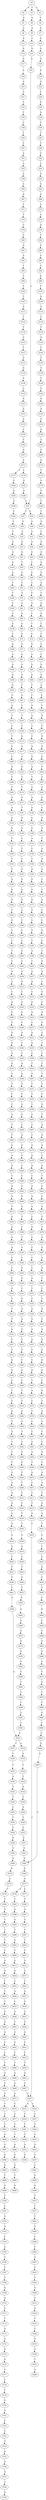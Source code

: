 strict digraph  {
	S0 -> S1 [ label = C ];
	S0 -> S2 [ label = G ];
	S0 -> S3 [ label = T ];
	S1 -> S4 [ label = T ];
	S2 -> S5 [ label = A ];
	S3 -> S6 [ label = G ];
	S4 -> S7 [ label = A ];
	S5 -> S8 [ label = A ];
	S6 -> S9 [ label = A ];
	S7 -> S10 [ label = A ];
	S8 -> S11 [ label = A ];
	S9 -> S12 [ label = C ];
	S10 -> S13 [ label = A ];
	S11 -> S14 [ label = A ];
	S12 -> S15 [ label = G ];
	S13 -> S16 [ label = A ];
	S14 -> S17 [ label = G ];
	S15 -> S18 [ label = A ];
	S16 -> S19 [ label = A ];
	S17 -> S20 [ label = A ];
	S18 -> S21 [ label = C ];
	S19 -> S22 [ label = A ];
	S20 -> S23 [ label = A ];
	S21 -> S24 [ label = G ];
	S21 -> S25 [ label = C ];
	S22 -> S26 [ label = C ];
	S23 -> S27 [ label = C ];
	S24 -> S28 [ label = A ];
	S25 -> S29 [ label = G ];
	S26 -> S30 [ label = G ];
	S27 -> S31 [ label = T ];
	S28 -> S32 [ label = A ];
	S29 -> S33 [ label = A ];
	S30 -> S34 [ label = A ];
	S31 -> S35 [ label = T ];
	S32 -> S36 [ label = A ];
	S33 -> S37 [ label = A ];
	S34 -> S38 [ label = C ];
	S35 -> S39 [ label = C ];
	S36 -> S40 [ label = G ];
	S37 -> S41 [ label = G ];
	S38 -> S42 [ label = T ];
	S39 -> S43 [ label = T ];
	S40 -> S44 [ label = C ];
	S41 -> S45 [ label = T ];
	S42 -> S46 [ label = T ];
	S43 -> S47 [ label = C ];
	S44 -> S48 [ label = C ];
	S45 -> S49 [ label = C ];
	S46 -> S50 [ label = C ];
	S47 -> S51 [ label = A ];
	S48 -> S52 [ label = C ];
	S49 -> S53 [ label = C ];
	S50 -> S54 [ label = C ];
	S51 -> S55 [ label = A ];
	S52 -> S56 [ label = C ];
	S53 -> S57 [ label = A ];
	S54 -> S58 [ label = A ];
	S55 -> S59 [ label = A ];
	S56 -> S60 [ label = A ];
	S57 -> S61 [ label = A ];
	S58 -> S62 [ label = A ];
	S59 -> S63 [ label = A ];
	S60 -> S64 [ label = T ];
	S61 -> S65 [ label = A ];
	S62 -> S66 [ label = G ];
	S63 -> S67 [ label = A ];
	S64 -> S68 [ label = T ];
	S65 -> S69 [ label = A ];
	S66 -> S70 [ label = A ];
	S67 -> S71 [ label = T ];
	S68 -> S72 [ label = C ];
	S69 -> S73 [ label = G ];
	S70 -> S74 [ label = A ];
	S71 -> S75 [ label = T ];
	S72 -> S76 [ label = G ];
	S73 -> S77 [ label = G ];
	S74 -> S78 [ label = G ];
	S75 -> S79 [ label = C ];
	S76 -> S80 [ label = A ];
	S77 -> S81 [ label = A ];
	S78 -> S82 [ label = T ];
	S79 -> S83 [ label = C ];
	S80 -> S84 [ label = A ];
	S81 -> S85 [ label = G ];
	S82 -> S86 [ label = C ];
	S83 -> S87 [ label = G ];
	S84 -> S88 [ label = A ];
	S85 -> S89 [ label = G ];
	S86 -> S90 [ label = C ];
	S87 -> S91 [ label = A ];
	S88 -> S92 [ label = T ];
	S89 -> S93 [ label = T ];
	S90 -> S94 [ label = C ];
	S91 -> S95 [ label = T ];
	S92 -> S96 [ label = T ];
	S93 -> S97 [ label = A ];
	S94 -> S98 [ label = G ];
	S95 -> S99 [ label = T ];
	S96 -> S100 [ label = G ];
	S97 -> S101 [ label = C ];
	S98 -> S102 [ label = T ];
	S99 -> S103 [ label = T ];
	S100 -> S104 [ label = A ];
	S101 -> S105 [ label = T ];
	S102 -> S106 [ label = A ];
	S103 -> S107 [ label = T ];
	S104 -> S108 [ label = C ];
	S105 -> S109 [ label = C ];
	S106 -> S110 [ label = A ];
	S107 -> S111 [ label = A ];
	S108 -> S112 [ label = C ];
	S109 -> S113 [ label = A ];
	S110 -> S114 [ label = C ];
	S111 -> S115 [ label = T ];
	S112 -> S116 [ label = A ];
	S113 -> S117 [ label = A ];
	S114 -> S118 [ label = T ];
	S115 -> S119 [ label = T ];
	S116 -> S120 [ label = A ];
	S117 -> S121 [ label = A ];
	S118 -> S122 [ label = G ];
	S119 -> S123 [ label = C ];
	S120 -> S124 [ label = A ];
	S121 -> S125 [ label = G ];
	S122 -> S126 [ label = T ];
	S123 -> S127 [ label = T ];
	S124 -> S128 [ label = T ];
	S125 -> S129 [ label = T ];
	S126 -> S130 [ label = T ];
	S127 -> S131 [ label = C ];
	S128 -> S132 [ label = A ];
	S129 -> S133 [ label = T ];
	S130 -> S134 [ label = T ];
	S131 -> S135 [ label = G ];
	S132 -> S136 [ label = A ];
	S133 -> S137 [ label = G ];
	S134 -> S138 [ label = T ];
	S135 -> S139 [ label = A ];
	S136 -> S140 [ label = G ];
	S137 -> S141 [ label = T ];
	S138 -> S142 [ label = C ];
	S139 -> S143 [ label = C ];
	S140 -> S144 [ label = C ];
	S141 -> S145 [ label = A ];
	S142 -> S146 [ label = G ];
	S143 -> S147 [ label = G ];
	S144 -> S148 [ label = C ];
	S145 -> S149 [ label = A ];
	S146 -> S150 [ label = A ];
	S147 -> S151 [ label = A ];
	S148 -> S152 [ label = A ];
	S149 -> S153 [ label = C ];
	S150 -> S154 [ label = C ];
	S151 -> S155 [ label = A ];
	S152 -> S156 [ label = C ];
	S153 -> S157 [ label = T ];
	S154 -> S158 [ label = A ];
	S155 -> S159 [ label = C ];
	S156 -> S160 [ label = T ];
	S157 -> S161 [ label = C ];
	S158 -> S162 [ label = C ];
	S159 -> S163 [ label = C ];
	S160 -> S164 [ label = A ];
	S161 -> S165 [ label = A ];
	S162 -> S166 [ label = G ];
	S163 -> S167 [ label = G ];
	S164 -> S168 [ label = G ];
	S165 -> S169 [ label = G ];
	S166 -> S170 [ label = G ];
	S167 -> S171 [ label = A ];
	S168 -> S172 [ label = A ];
	S169 -> S173 [ label = A ];
	S170 -> S174 [ label = T ];
	S171 -> S175 [ label = T ];
	S171 -> S176 [ label = C ];
	S172 -> S177 [ label = G ];
	S173 -> S178 [ label = G ];
	S174 -> S179 [ label = A ];
	S175 -> S180 [ label = A ];
	S176 -> S181 [ label = G ];
	S177 -> S182 [ label = G ];
	S178 -> S183 [ label = A ];
	S179 -> S184 [ label = G ];
	S180 -> S185 [ label = A ];
	S181 -> S186 [ label = A ];
	S182 -> S187 [ label = C ];
	S183 -> S188 [ label = C ];
	S184 -> S189 [ label = C ];
	S185 -> S190 [ label = A ];
	S186 -> S21 [ label = C ];
	S187 -> S191 [ label = T ];
	S188 -> S192 [ label = C ];
	S189 -> S193 [ label = T ];
	S190 -> S194 [ label = C ];
	S191 -> S195 [ label = T ];
	S192 -> S196 [ label = C ];
	S193 -> S197 [ label = A ];
	S194 -> S198 [ label = C ];
	S195 -> S199 [ label = A ];
	S196 -> S200 [ label = G ];
	S197 -> S201 [ label = C ];
	S198 -> S202 [ label = T ];
	S199 -> S203 [ label = T ];
	S200 -> S204 [ label = C ];
	S201 -> S205 [ label = G ];
	S202 -> S206 [ label = G ];
	S203 -> S207 [ label = A ];
	S204 -> S208 [ label = G ];
	S205 -> S209 [ label = G ];
	S206 -> S210 [ label = A ];
	S207 -> S211 [ label = A ];
	S208 -> S212 [ label = G ];
	S209 -> S213 [ label = A ];
	S210 -> S214 [ label = A ];
	S211 -> S215 [ label = C ];
	S212 -> S216 [ label = C ];
	S213 -> S217 [ label = A ];
	S214 -> S218 [ label = A ];
	S215 -> S219 [ label = G ];
	S216 -> S220 [ label = A ];
	S217 -> S221 [ label = A ];
	S218 -> S222 [ label = C ];
	S219 -> S223 [ label = A ];
	S220 -> S224 [ label = G ];
	S221 -> S225 [ label = C ];
	S222 -> S226 [ label = T ];
	S223 -> S227 [ label = C ];
	S224 -> S228 [ label = T ];
	S225 -> S229 [ label = G ];
	S226 -> S230 [ label = T ];
	S227 -> S231 [ label = A ];
	S228 -> S232 [ label = G ];
	S229 -> S233 [ label = A ];
	S230 -> S234 [ label = C ];
	S231 -> S235 [ label = A ];
	S232 -> S236 [ label = T ];
	S233 -> S237 [ label = C ];
	S234 -> S238 [ label = G ];
	S235 -> S239 [ label = C ];
	S236 -> S240 [ label = C ];
	S237 -> S241 [ label = C ];
	S238 -> S242 [ label = T ];
	S239 -> S243 [ label = T ];
	S240 -> S244 [ label = G ];
	S241 -> S245 [ label = A ];
	S242 -> S246 [ label = A ];
	S243 -> S247 [ label = A ];
	S244 -> S248 [ label = A ];
	S245 -> S249 [ label = C ];
	S246 -> S250 [ label = A ];
	S247 -> S251 [ label = T ];
	S248 -> S252 [ label = A ];
	S249 -> S253 [ label = G ];
	S250 -> S254 [ label = A ];
	S251 -> S255 [ label = T ];
	S252 -> S256 [ label = C ];
	S253 -> S257 [ label = A ];
	S254 -> S258 [ label = A ];
	S255 -> S259 [ label = T ];
	S256 -> S260 [ label = A ];
	S257 -> S261 [ label = C ];
	S258 -> S262 [ label = G ];
	S259 -> S263 [ label = C ];
	S260 -> S264 [ label = A ];
	S261 -> S265 [ label = C ];
	S262 -> S266 [ label = C ];
	S263 -> S267 [ label = C ];
	S264 -> S268 [ label = C ];
	S265 -> S269 [ label = T ];
	S266 -> S270 [ label = C ];
	S267 -> S271 [ label = C ];
	S268 -> S272 [ label = A ];
	S269 -> S273 [ label = G ];
	S270 -> S274 [ label = T ];
	S271 -> S275 [ label = A ];
	S272 -> S276 [ label = C ];
	S273 -> S277 [ label = C ];
	S274 -> S278 [ label = C ];
	S275 -> S279 [ label = A ];
	S276 -> S280 [ label = C ];
	S277 -> S281 [ label = G ];
	S278 -> S282 [ label = T ];
	S279 -> S283 [ label = A ];
	S280 -> S284 [ label = C ];
	S281 -> S285 [ label = G ];
	S282 -> S286 [ label = C ];
	S283 -> S287 [ label = C ];
	S284 -> S288 [ label = C ];
	S285 -> S289 [ label = C ];
	S286 -> S290 [ label = C ];
	S287 -> S291 [ label = A ];
	S288 -> S292 [ label = C ];
	S289 -> S293 [ label = C ];
	S290 -> S294 [ label = A ];
	S291 -> S295 [ label = A ];
	S292 -> S296 [ label = G ];
	S293 -> S297 [ label = C ];
	S294 -> S298 [ label = T ];
	S295 -> S299 [ label = G ];
	S296 -> S300 [ label = A ];
	S297 -> S301 [ label = C ];
	S298 -> S302 [ label = T ];
	S299 -> S303 [ label = C ];
	S300 -> S304 [ label = T ];
	S301 -> S305 [ label = C ];
	S302 -> S306 [ label = G ];
	S303 -> S307 [ label = G ];
	S304 -> S308 [ label = C ];
	S305 -> S309 [ label = C ];
	S306 -> S310 [ label = A ];
	S307 -> S311 [ label = C ];
	S308 -> S312 [ label = T ];
	S309 -> S313 [ label = G ];
	S310 -> S314 [ label = A ];
	S311 -> S315 [ label = C ];
	S312 -> S316 [ label = C ];
	S313 -> S317 [ label = A ];
	S314 -> S318 [ label = G ];
	S315 -> S319 [ label = C ];
	S316 -> S320 [ label = C ];
	S317 -> S321 [ label = C ];
	S318 -> S322 [ label = T ];
	S319 -> S323 [ label = C ];
	S320 -> S324 [ label = G ];
	S321 -> S325 [ label = G ];
	S322 -> S326 [ label = T ];
	S323 -> S327 [ label = A ];
	S324 -> S328 [ label = A ];
	S325 -> S329 [ label = A ];
	S326 -> S330 [ label = T ];
	S327 -> S331 [ label = T ];
	S328 -> S332 [ label = C ];
	S329 -> S333 [ label = G ];
	S330 -> S334 [ label = C ];
	S331 -> S335 [ label = C ];
	S332 -> S336 [ label = G ];
	S333 -> S337 [ label = C ];
	S334 -> S338 [ label = A ];
	S335 -> S339 [ label = A ];
	S336 -> S340 [ label = A ];
	S337 -> S341 [ label = C ];
	S338 -> S342 [ label = A ];
	S339 -> S343 [ label = G ];
	S340 -> S344 [ label = A ];
	S341 -> S345 [ label = G ];
	S342 -> S346 [ label = G ];
	S343 -> S347 [ label = A ];
	S344 -> S348 [ label = T ];
	S345 -> S349 [ label = C ];
	S346 -> S350 [ label = T ];
	S347 -> S351 [ label = A ];
	S348 -> S352 [ label = T ];
	S349 -> S353 [ label = C ];
	S350 -> S354 [ label = G ];
	S351 -> S355 [ label = C ];
	S352 -> S356 [ label = T ];
	S353 -> S357 [ label = G ];
	S354 -> S358 [ label = T ];
	S355 -> S359 [ label = C ];
	S356 -> S360 [ label = C ];
	S357 -> S361 [ label = C ];
	S358 -> S362 [ label = C ];
	S359 -> S363 [ label = A ];
	S360 -> S364 [ label = G ];
	S361 -> S365 [ label = C ];
	S362 -> S366 [ label = T ];
	S363 -> S367 [ label = T ];
	S364 -> S368 [ label = C ];
	S365 -> S369 [ label = G ];
	S366 -> S370 [ label = C ];
	S367 -> S371 [ label = A ];
	S368 -> S372 [ label = T ];
	S369 -> S373 [ label = A ];
	S370 -> S374 [ label = A ];
	S371 -> S375 [ label = C ];
	S372 -> S376 [ label = C ];
	S373 -> S377 [ label = C ];
	S374 -> S378 [ label = C ];
	S375 -> S379 [ label = T ];
	S376 -> S380 [ label = A ];
	S377 -> S381 [ label = G ];
	S378 -> S382 [ label = C ];
	S379 -> S383 [ label = C ];
	S380 -> S384 [ label = G ];
	S381 -> S385 [ label = C ];
	S382 -> S386 [ label = A ];
	S383 -> S387 [ label = C ];
	S384 -> S388 [ label = T ];
	S385 -> S389 [ label = A ];
	S386 -> S390 [ label = C ];
	S387 -> S391 [ label = G ];
	S388 -> S392 [ label = C ];
	S389 -> S393 [ label = C ];
	S390 -> S394 [ label = T ];
	S391 -> S395 [ label = A ];
	S392 -> S396 [ label = G ];
	S393 -> S397 [ label = C ];
	S394 -> S398 [ label = A ];
	S395 -> S399 [ label = T ];
	S396 -> S400 [ label = G ];
	S397 -> S401 [ label = T ];
	S398 -> S402 [ label = A ];
	S399 -> S403 [ label = A ];
	S400 -> S404 [ label = T ];
	S401 -> S405 [ label = C ];
	S402 -> S406 [ label = G ];
	S403 -> S407 [ label = C ];
	S404 -> S408 [ label = T ];
	S405 -> S409 [ label = T ];
	S406 -> S410 [ label = G ];
	S407 -> S411 [ label = C ];
	S408 -> S412 [ label = C ];
	S409 -> S413 [ label = T ];
	S410 -> S414 [ label = C ];
	S411 -> S415 [ label = T ];
	S412 -> S416 [ label = C ];
	S413 -> S417 [ label = C ];
	S414 -> S418 [ label = T ];
	S415 -> S419 [ label = G ];
	S416 -> S420 [ label = T ];
	S417 -> S421 [ label = C ];
	S418 -> S422 [ label = C ];
	S419 -> S423 [ label = C ];
	S420 -> S424 [ label = C ];
	S421 -> S425 [ label = G ];
	S422 -> S426 [ label = C ];
	S423 -> S427 [ label = C ];
	S424 -> S428 [ label = G ];
	S425 -> S429 [ label = C ];
	S426 -> S430 [ label = A ];
	S427 -> S431 [ label = G ];
	S427 -> S432 [ label = C ];
	S428 -> S433 [ label = A ];
	S429 -> S434 [ label = A ];
	S430 -> S435 [ label = T ];
	S431 -> S436 [ label = C ];
	S432 -> S437 [ label = C ];
	S433 -> S438 [ label = C ];
	S434 -> S439 [ label = A ];
	S435 -> S440 [ label = T ];
	S436 -> S441 [ label = T ];
	S437 -> S442 [ label = C ];
	S438 -> S443 [ label = T ];
	S439 -> S444 [ label = A ];
	S440 -> S445 [ label = A ];
	S441 -> S446 [ label = T ];
	S442 -> S447 [ label = A ];
	S443 -> S448 [ label = G ];
	S444 -> S449 [ label = C ];
	S445 -> S450 [ label = A ];
	S446 -> S451 [ label = A ];
	S447 -> S452 [ label = A ];
	S448 -> S453 [ label = T ];
	S449 -> S454 [ label = G ];
	S450 -> S455 [ label = G ];
	S451 -> S456 [ label = G ];
	S452 -> S457 [ label = G ];
	S453 -> S458 [ label = G ];
	S454 -> S459 [ label = T ];
	S455 -> S460 [ label = T ];
	S457 -> S461 [ label = C ];
	S458 -> S462 [ label = A ];
	S459 -> S463 [ label = C ];
	S460 -> S464 [ label = A ];
	S461 -> S465 [ label = A ];
	S462 -> S466 [ label = A ];
	S463 -> S467 [ label = C ];
	S464 -> S468 [ label = G ];
	S465 -> S469 [ label = G ];
	S466 -> S470 [ label = A ];
	S467 -> S471 [ label = A ];
	S468 -> S472 [ label = T ];
	S469 -> S473 [ label = T ];
	S470 -> S474 [ label = G ];
	S471 -> S475 [ label = C ];
	S472 -> S476 [ label = A ];
	S473 -> S477 [ label = T ];
	S474 -> S478 [ label = A ];
	S475 -> S479 [ label = T ];
	S476 -> S480 [ label = A ];
	S477 -> S481 [ label = T ];
	S478 -> S482 [ label = G ];
	S479 -> S483 [ label = G ];
	S480 -> S484 [ label = G ];
	S481 -> S485 [ label = G ];
	S482 -> S486 [ label = C ];
	S483 -> S487 [ label = G ];
	S484 -> S488 [ label = A ];
	S485 -> S489 [ label = T ];
	S486 -> S490 [ label = C ];
	S487 -> S491 [ label = G ];
	S488 -> S492 [ label = C ];
	S489 -> S493 [ label = C ];
	S490 -> S494 [ label = C ];
	S491 -> S495 [ label = G ];
	S492 -> S496 [ label = C ];
	S493 -> S497 [ label = A ];
	S494 -> S498 [ label = T ];
	S495 -> S499 [ label = T ];
	S496 -> S500 [ label = C ];
	S497 -> S501 [ label = C ];
	S498 -> S502 [ label = C ];
	S499 -> S503 [ label = C ];
	S500 -> S504 [ label = A ];
	S501 -> S505 [ label = T ];
	S502 -> S506 [ label = C ];
	S503 -> S507 [ label = C ];
	S504 -> S508 [ label = C ];
	S505 -> S509 [ label = G ];
	S506 -> S510 [ label = A ];
	S507 -> S511 [ label = A ];
	S508 -> S512 [ label = T ];
	S509 -> S513 [ label = C ];
	S510 -> S514 [ label = A ];
	S510 -> S515 [ label = T ];
	S511 -> S516 [ label = C ];
	S512 -> S517 [ label = T ];
	S513 -> S518 [ label = A ];
	S514 -> S519 [ label = A ];
	S515 -> S520 [ label = C ];
	S516 -> S521 [ label = A ];
	S517 -> S522 [ label = A ];
	S518 -> S523 [ label = T ];
	S519 -> S524 [ label = T ];
	S520 -> S525 [ label = T ];
	S521 -> S526 [ label = G ];
	S522 -> S527 [ label = C ];
	S523 -> S528 [ label = C ];
	S524 -> S529 [ label = T ];
	S525 -> S530 [ label = A ];
	S526 -> S531 [ label = G ];
	S527 -> S532 [ label = T ];
	S528 -> S533 [ label = G ];
	S529 -> S534 [ label = A ];
	S530 -> S535 [ label = T ];
	S531 -> S536 [ label = G ];
	S532 -> S537 [ label = A ];
	S533 -> S538 [ label = G ];
	S534 -> S539 [ label = T ];
	S535 -> S540 [ label = T ];
	S536 -> S541 [ label = C ];
	S537 -> S542 [ label = C ];
	S538 -> S543 [ label = T ];
	S539 -> S544 [ label = A ];
	S540 -> S545 [ label = T ];
	S541 -> S546 [ label = C ];
	S542 -> S547 [ label = C ];
	S543 -> S548 [ label = A ];
	S544 -> S549 [ label = T ];
	S545 -> S550 [ label = T ];
	S546 -> S551 [ label = G ];
	S547 -> S552 [ label = T ];
	S549 -> S553 [ label = C ];
	S550 -> S554 [ label = T ];
	S551 -> S555 [ label = C ];
	S552 -> S556 [ label = C ];
	S553 -> S557 [ label = G ];
	S554 -> S558 [ label = G ];
	S555 -> S559 [ label = A ];
	S556 -> S560 [ label = G ];
	S557 -> S561 [ label = A ];
	S558 -> S562 [ label = A ];
	S559 -> S563 [ label = C ];
	S560 -> S564 [ label = T ];
	S561 -> S565 [ label = G ];
	S562 -> S566 [ label = A ];
	S563 -> S567 [ label = C ];
	S564 -> S568 [ label = T ];
	S565 -> S569 [ label = G ];
	S566 -> S570 [ label = G ];
	S567 -> S571 [ label = C ];
	S568 -> S572 [ label = T ];
	S569 -> S573 [ label = G ];
	S570 -> S574 [ label = G ];
	S571 -> S575 [ label = G ];
	S572 -> S576 [ label = T ];
	S573 -> S577 [ label = C ];
	S573 -> S578 [ label = A ];
	S574 -> S579 [ label = C ];
	S575 -> S580 [ label = C ];
	S576 -> S581 [ label = T ];
	S577 -> S582 [ label = T ];
	S578 -> S583 [ label = T ];
	S579 -> S584 [ label = T ];
	S580 -> S585 [ label = A ];
	S581 -> S586 [ label = A ];
	S582 -> S587 [ label = A ];
	S583 -> S588 [ label = G ];
	S584 -> S589 [ label = T ];
	S585 -> S590 [ label = A ];
	S586 -> S591 [ label = A ];
	S587 -> S592 [ label = C ];
	S588 -> S593 [ label = A ];
	S589 -> S594 [ label = T ];
	S590 -> S595 [ label = T ];
	S591 -> S596 [ label = G ];
	S592 -> S597 [ label = T ];
	S593 -> S598 [ label = T ];
	S594 -> S599 [ label = T ];
	S595 -> S600 [ label = A ];
	S596 -> S601 [ label = A ];
	S597 -> S602 [ label = T ];
	S598 -> S603 [ label = A ];
	S599 -> S604 [ label = T ];
	S600 -> S605 [ label = G ];
	S601 -> S606 [ label = A ];
	S602 -> S607 [ label = C ];
	S603 -> S608 [ label = T ];
	S604 -> S609 [ label = C ];
	S605 -> S610 [ label = T ];
	S606 -> S611 [ label = A ];
	S607 -> S612 [ label = G ];
	S608 -> S613 [ label = G ];
	S609 -> S614 [ label = G ];
	S610 -> S615 [ label = A ];
	S611 -> S616 [ label = G ];
	S612 -> S617 [ label = A ];
	S613 -> S618 [ label = A ];
	S614 -> S619 [ label = A ];
	S615 -> S620 [ label = C ];
	S616 -> S621 [ label = A ];
	S617 -> S622 [ label = C ];
	S618 -> S623 [ label = T ];
	S619 -> S624 [ label = C ];
	S620 -> S625 [ label = T ];
	S621 -> S626 [ label = C ];
	S622 -> S627 [ label = A ];
	S623 -> S628 [ label = A ];
	S624 -> S629 [ label = T ];
	S625 -> S630 [ label = G ];
	S626 -> S631 [ label = C ];
	S627 -> S632 [ label = G ];
	S628 -> S633 [ label = C ];
	S629 -> S634 [ label = C ];
	S630 -> S635 [ label = C ];
	S631 -> S636 [ label = T ];
	S632 -> S637 [ label = A ];
	S633 -> S638 [ label = G ];
	S634 -> S639 [ label = A ];
	S635 -> S640 [ label = C ];
	S636 -> S641 [ label = C ];
	S637 -> S642 [ label = A ];
	S638 -> S643 [ label = T ];
	S639 -> S644 [ label = A ];
	S640 -> S645 [ label = C ];
	S641 -> S646 [ label = C ];
	S642 -> S647 [ label = A ];
	S643 -> S648 [ label = A ];
	S644 -> S649 [ label = A ];
	S645 -> S650 [ label = G ];
	S646 -> S510 [ label = A ];
	S647 -> S651 [ label = C ];
	S648 -> S652 [ label = A ];
	S649 -> S653 [ label = T ];
	S650 -> S654 [ label = C ];
	S651 -> S655 [ label = C ];
	S652 -> S656 [ label = T ];
	S653 -> S657 [ label = C ];
	S654 -> S658 [ label = C ];
	S655 -> S659 [ label = T ];
	S656 -> S660 [ label = T ];
	S657 -> S661 [ label = T ];
	S658 -> S662 [ label = G ];
	S659 -> S663 [ label = G ];
	S660 -> S664 [ label = A ];
	S661 -> S665 [ label = A ];
	S662 -> S666 [ label = A ];
	S663 -> S667 [ label = C ];
	S664 -> S668 [ label = A ];
	S665 -> S669 [ label = C ];
	S666 -> S670 [ label = C ];
	S667 -> S427 [ label = C ];
	S668 -> S671 [ label = G ];
	S669 -> S672 [ label = C ];
	S670 -> S673 [ label = C ];
	S671 -> S674 [ label = T ];
	S672 -> S675 [ label = T ];
	S673 -> S676 [ label = A ];
	S674 -> S677 [ label = C ];
	S675 -> S678 [ label = C ];
	S676 -> S679 [ label = T ];
	S677 -> S680 [ label = T ];
	S678 -> S681 [ label = T ];
	S679 -> S682 [ label = C ];
	S680 -> S683 [ label = T ];
	S681 -> S684 [ label = A ];
	S682 -> S685 [ label = A ];
	S683 -> S686 [ label = A ];
	S684 -> S687 [ label = G ];
	S685 -> S688 [ label = T ];
	S686 -> S689 [ label = G ];
	S687 -> S690 [ label = G ];
	S688 -> S691 [ label = C ];
	S689 -> S692 [ label = G ];
	S690 -> S693 [ label = G ];
	S691 -> S694 [ label = G ];
	S692 -> S695 [ label = T ];
	S693 -> S696 [ label = T ];
	S694 -> S697 [ label = A ];
	S695 -> S698 [ label = A ];
	S696 -> S699 [ label = G ];
	S697 -> S565 [ label = G ];
	S699 -> S700 [ label = T ];
	S700 -> S701 [ label = C ];
	S701 -> S702 [ label = A ];
	S702 -> S703 [ label = A ];
	S703 -> S704 [ label = C ];
	S704 -> S705 [ label = A ];
	S705 -> S706 [ label = T ];
	S706 -> S707 [ label = C ];
	S707 -> S708 [ label = T ];
	S708 -> S709 [ label = G ];
	S709 -> S710 [ label = A ];
	S710 -> S711 [ label = C ];
	S711 -> S712 [ label = T ];
	S712 -> S713 [ label = A ];
	S713 -> S714 [ label = G ];
	S714 -> S715 [ label = G ];
	S715 -> S716 [ label = G ];
	S716 -> S717 [ label = C ];
	S717 -> S718 [ label = C ];
	S718 -> S719 [ label = T ];
	S719 -> S720 [ label = G ];
	S720 -> S721 [ label = G ];
	S721 -> S722 [ label = C ];
	S722 -> S723 [ label = C ];
	S723 -> S724 [ label = G ];
	S724 -> S725 [ label = A ];
	S725 -> S726 [ label = G ];
	S726 -> S727 [ label = G ];
	S727 -> S728 [ label = T ];
	S728 -> S729 [ label = A ];
}
